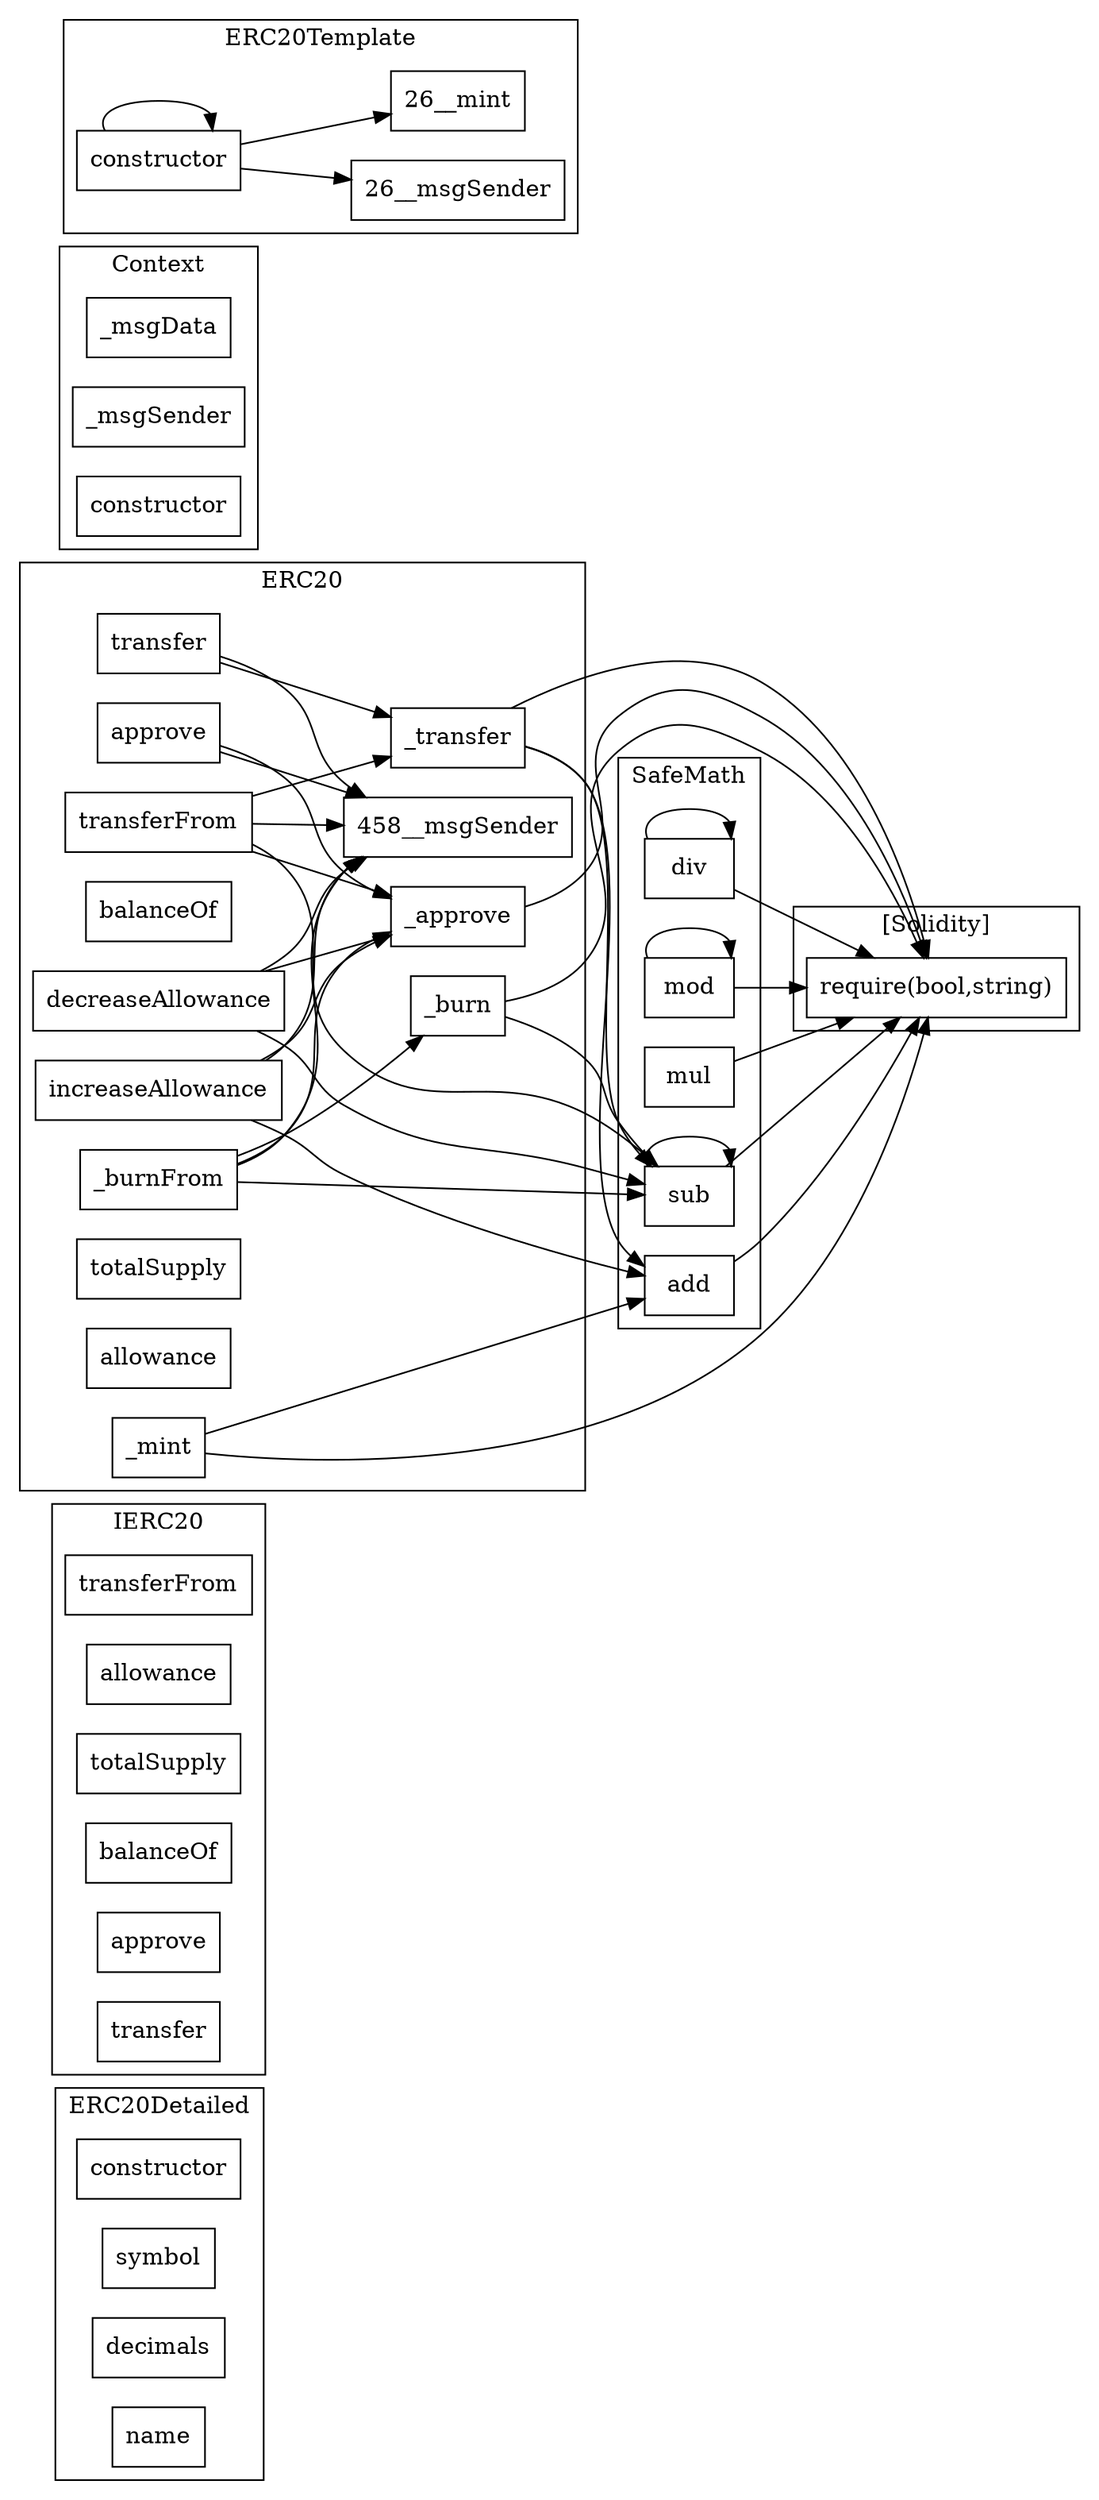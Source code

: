 strict digraph {
rankdir="LR"
node [shape=box]
subgraph cluster_516_ERC20Detailed {
label = "ERC20Detailed"
"516_constructor" [label="constructor"]
"516_symbol" [label="symbol"]
"516_decimals" [label="decimals"]
"516_name" [label="name"]
}subgraph cluster_772_IERC20 {
label = "IERC20"
"772_transferFrom" [label="transferFrom"]
"772_allowance" [label="allowance"]
"772_totalSupply" [label="totalSupply"]
"772_balanceOf" [label="balanceOf"]
"772_approve" [label="approve"]
"772_transfer" [label="transfer"]
}subgraph cluster_458_ERC20 {
label = "ERC20"
"458_approve" [label="approve"]
"458__burn" [label="_burn"]
"458__burnFrom" [label="_burnFrom"]
"458__mint" [label="_mint"]
"458_balanceOf" [label="balanceOf"]
"458_transfer" [label="transfer"]
"458_transferFrom" [label="transferFrom"]
"458_decreaseAllowance" [label="decreaseAllowance"]
"458_totalSupply" [label="totalSupply"]
"458_allowance" [label="allowance"]
"458__transfer" [label="_transfer"]
"458_increaseAllowance" [label="increaseAllowance"]
"458__approve" [label="_approve"]
"458_transferFrom" -> "458__approve"
"458_approve" -> "458__approve"
"458__burnFrom" -> "458__approve"
"458__burnFrom" -> "458__msgSender"
"458_transferFrom" -> "458__transfer"
"458_transferFrom" -> "458__msgSender"
"458_transfer" -> "458__transfer"
"458_transfer" -> "458__msgSender"
"458_decreaseAllowance" -> "458__msgSender"
"458_decreaseAllowance" -> "458__approve"
"458_increaseAllowance" -> "458__approve"
"458_increaseAllowance" -> "458__msgSender"
"458_approve" -> "458__msgSender"
"458__burnFrom" -> "458__burn"
}subgraph cluster_53_Context {
label = "Context"
"53__msgData" [label="_msgData"]
"53__msgSender" [label="_msgSender"]
"53_constructor" [label="constructor"]
}subgraph cluster_26_ERC20Template {
label = "ERC20Template"
"26_constructor" [label="constructor"]
"26_constructor" -> "26_constructor"
"26_constructor" -> "26__msgSender"
"26_constructor" -> "26__mint"
}subgraph cluster_703_SafeMath {
label = "SafeMath"
"703_mul" [label="mul"]
"703_add" [label="add"]
"703_sub" [label="sub"]
"703_div" [label="div"]
"703_mod" [label="mod"]
"703_sub" -> "703_sub"
"703_div" -> "703_div"
"703_mod" -> "703_mod"
}subgraph cluster_solidity {
label = "[Solidity]"
"require(bool,string)" 
"703_mod" -> "require(bool,string)"
"703_mul" -> "require(bool,string)"
"703_div" -> "require(bool,string)"
"703_sub" -> "require(bool,string)"
"458__mint" -> "require(bool,string)"
"458__approve" -> "require(bool,string)"
"703_add" -> "require(bool,string)"
"458__transfer" -> "require(bool,string)"
"458__burn" -> "require(bool,string)"
}"458__mint" -> "703_add"
"458__transfer" -> "703_add"
"458__transfer" -> "703_sub"
"458_transferFrom" -> "703_sub"
"458_decreaseAllowance" -> "703_sub"
"458__burn" -> "703_sub"
"458__burnFrom" -> "703_sub"
"458_increaseAllowance" -> "703_add"
}